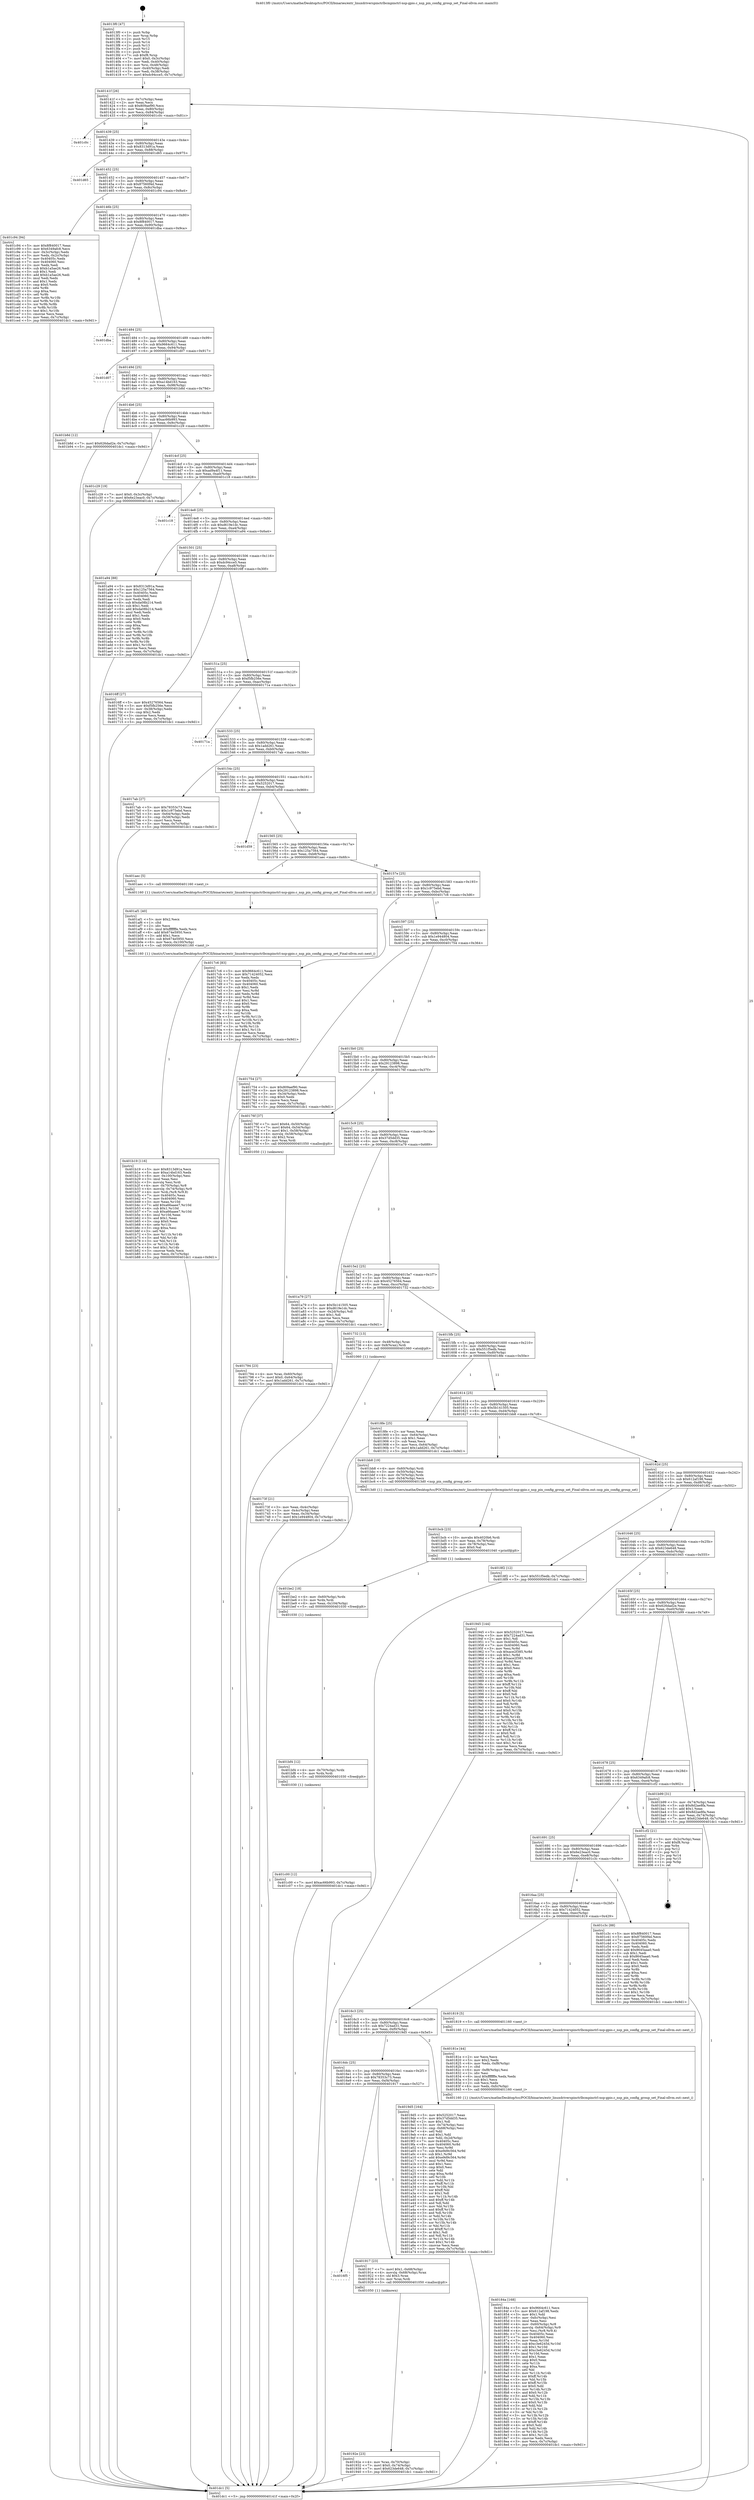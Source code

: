 digraph "0x4013f0" {
  label = "0x4013f0 (/mnt/c/Users/mathe/Desktop/tcc/POCII/binaries/extr_linuxdriverspinctrlbcmpinctrl-nsp-gpio.c_nsp_pin_config_group_set_Final-ollvm.out::main(0))"
  labelloc = "t"
  node[shape=record]

  Entry [label="",width=0.3,height=0.3,shape=circle,fillcolor=black,style=filled]
  "0x40141f" [label="{
     0x40141f [26]\l
     | [instrs]\l
     &nbsp;&nbsp;0x40141f \<+3\>: mov -0x7c(%rbp),%eax\l
     &nbsp;&nbsp;0x401422 \<+2\>: mov %eax,%ecx\l
     &nbsp;&nbsp;0x401424 \<+6\>: sub $0x809aef90,%ecx\l
     &nbsp;&nbsp;0x40142a \<+3\>: mov %eax,-0x80(%rbp)\l
     &nbsp;&nbsp;0x40142d \<+6\>: mov %ecx,-0x84(%rbp)\l
     &nbsp;&nbsp;0x401433 \<+6\>: je 0000000000401c0c \<main+0x81c\>\l
  }"]
  "0x401c0c" [label="{
     0x401c0c\l
  }", style=dashed]
  "0x401439" [label="{
     0x401439 [25]\l
     | [instrs]\l
     &nbsp;&nbsp;0x401439 \<+5\>: jmp 000000000040143e \<main+0x4e\>\l
     &nbsp;&nbsp;0x40143e \<+3\>: mov -0x80(%rbp),%eax\l
     &nbsp;&nbsp;0x401441 \<+5\>: sub $0x8313d91a,%eax\l
     &nbsp;&nbsp;0x401446 \<+6\>: mov %eax,-0x88(%rbp)\l
     &nbsp;&nbsp;0x40144c \<+6\>: je 0000000000401d65 \<main+0x975\>\l
  }"]
  Exit [label="",width=0.3,height=0.3,shape=circle,fillcolor=black,style=filled,peripheries=2]
  "0x401d65" [label="{
     0x401d65\l
  }", style=dashed]
  "0x401452" [label="{
     0x401452 [25]\l
     | [instrs]\l
     &nbsp;&nbsp;0x401452 \<+5\>: jmp 0000000000401457 \<main+0x67\>\l
     &nbsp;&nbsp;0x401457 \<+3\>: mov -0x80(%rbp),%eax\l
     &nbsp;&nbsp;0x40145a \<+5\>: sub $0x87560f4d,%eax\l
     &nbsp;&nbsp;0x40145f \<+6\>: mov %eax,-0x8c(%rbp)\l
     &nbsp;&nbsp;0x401465 \<+6\>: je 0000000000401c94 \<main+0x8a4\>\l
  }"]
  "0x401c00" [label="{
     0x401c00 [12]\l
     | [instrs]\l
     &nbsp;&nbsp;0x401c00 \<+7\>: movl $0xac66b993,-0x7c(%rbp)\l
     &nbsp;&nbsp;0x401c07 \<+5\>: jmp 0000000000401dc1 \<main+0x9d1\>\l
  }"]
  "0x401c94" [label="{
     0x401c94 [94]\l
     | [instrs]\l
     &nbsp;&nbsp;0x401c94 \<+5\>: mov $0x8f840017,%eax\l
     &nbsp;&nbsp;0x401c99 \<+5\>: mov $0x6349afc8,%ecx\l
     &nbsp;&nbsp;0x401c9e \<+3\>: mov -0x3c(%rbp),%edx\l
     &nbsp;&nbsp;0x401ca1 \<+3\>: mov %edx,-0x2c(%rbp)\l
     &nbsp;&nbsp;0x401ca4 \<+7\>: mov 0x40405c,%edx\l
     &nbsp;&nbsp;0x401cab \<+7\>: mov 0x404060,%esi\l
     &nbsp;&nbsp;0x401cb2 \<+2\>: mov %edx,%edi\l
     &nbsp;&nbsp;0x401cb4 \<+6\>: sub $0xb1a5ae26,%edi\l
     &nbsp;&nbsp;0x401cba \<+3\>: sub $0x1,%edi\l
     &nbsp;&nbsp;0x401cbd \<+6\>: add $0xb1a5ae26,%edi\l
     &nbsp;&nbsp;0x401cc3 \<+3\>: imul %edi,%edx\l
     &nbsp;&nbsp;0x401cc6 \<+3\>: and $0x1,%edx\l
     &nbsp;&nbsp;0x401cc9 \<+3\>: cmp $0x0,%edx\l
     &nbsp;&nbsp;0x401ccc \<+4\>: sete %r8b\l
     &nbsp;&nbsp;0x401cd0 \<+3\>: cmp $0xa,%esi\l
     &nbsp;&nbsp;0x401cd3 \<+4\>: setl %r9b\l
     &nbsp;&nbsp;0x401cd7 \<+3\>: mov %r8b,%r10b\l
     &nbsp;&nbsp;0x401cda \<+3\>: and %r9b,%r10b\l
     &nbsp;&nbsp;0x401cdd \<+3\>: xor %r9b,%r8b\l
     &nbsp;&nbsp;0x401ce0 \<+3\>: or %r8b,%r10b\l
     &nbsp;&nbsp;0x401ce3 \<+4\>: test $0x1,%r10b\l
     &nbsp;&nbsp;0x401ce7 \<+3\>: cmovne %ecx,%eax\l
     &nbsp;&nbsp;0x401cea \<+3\>: mov %eax,-0x7c(%rbp)\l
     &nbsp;&nbsp;0x401ced \<+5\>: jmp 0000000000401dc1 \<main+0x9d1\>\l
  }"]
  "0x40146b" [label="{
     0x40146b [25]\l
     | [instrs]\l
     &nbsp;&nbsp;0x40146b \<+5\>: jmp 0000000000401470 \<main+0x80\>\l
     &nbsp;&nbsp;0x401470 \<+3\>: mov -0x80(%rbp),%eax\l
     &nbsp;&nbsp;0x401473 \<+5\>: sub $0x8f840017,%eax\l
     &nbsp;&nbsp;0x401478 \<+6\>: mov %eax,-0x90(%rbp)\l
     &nbsp;&nbsp;0x40147e \<+6\>: je 0000000000401dba \<main+0x9ca\>\l
  }"]
  "0x401bf4" [label="{
     0x401bf4 [12]\l
     | [instrs]\l
     &nbsp;&nbsp;0x401bf4 \<+4\>: mov -0x70(%rbp),%rdx\l
     &nbsp;&nbsp;0x401bf8 \<+3\>: mov %rdx,%rdi\l
     &nbsp;&nbsp;0x401bfb \<+5\>: call 0000000000401030 \<free@plt\>\l
     | [calls]\l
     &nbsp;&nbsp;0x401030 \{1\} (unknown)\l
  }"]
  "0x401dba" [label="{
     0x401dba\l
  }", style=dashed]
  "0x401484" [label="{
     0x401484 [25]\l
     | [instrs]\l
     &nbsp;&nbsp;0x401484 \<+5\>: jmp 0000000000401489 \<main+0x99\>\l
     &nbsp;&nbsp;0x401489 \<+3\>: mov -0x80(%rbp),%eax\l
     &nbsp;&nbsp;0x40148c \<+5\>: sub $0x9664c611,%eax\l
     &nbsp;&nbsp;0x401491 \<+6\>: mov %eax,-0x94(%rbp)\l
     &nbsp;&nbsp;0x401497 \<+6\>: je 0000000000401d07 \<main+0x917\>\l
  }"]
  "0x401be2" [label="{
     0x401be2 [18]\l
     | [instrs]\l
     &nbsp;&nbsp;0x401be2 \<+4\>: mov -0x60(%rbp),%rdx\l
     &nbsp;&nbsp;0x401be6 \<+3\>: mov %rdx,%rdi\l
     &nbsp;&nbsp;0x401be9 \<+6\>: mov %eax,-0x104(%rbp)\l
     &nbsp;&nbsp;0x401bef \<+5\>: call 0000000000401030 \<free@plt\>\l
     | [calls]\l
     &nbsp;&nbsp;0x401030 \{1\} (unknown)\l
  }"]
  "0x401d07" [label="{
     0x401d07\l
  }", style=dashed]
  "0x40149d" [label="{
     0x40149d [25]\l
     | [instrs]\l
     &nbsp;&nbsp;0x40149d \<+5\>: jmp 00000000004014a2 \<main+0xb2\>\l
     &nbsp;&nbsp;0x4014a2 \<+3\>: mov -0x80(%rbp),%eax\l
     &nbsp;&nbsp;0x4014a5 \<+5\>: sub $0xa14bd163,%eax\l
     &nbsp;&nbsp;0x4014aa \<+6\>: mov %eax,-0x98(%rbp)\l
     &nbsp;&nbsp;0x4014b0 \<+6\>: je 0000000000401b8d \<main+0x79d\>\l
  }"]
  "0x401bcb" [label="{
     0x401bcb [23]\l
     | [instrs]\l
     &nbsp;&nbsp;0x401bcb \<+10\>: movabs $0x4020b6,%rdi\l
     &nbsp;&nbsp;0x401bd5 \<+3\>: mov %eax,-0x78(%rbp)\l
     &nbsp;&nbsp;0x401bd8 \<+3\>: mov -0x78(%rbp),%esi\l
     &nbsp;&nbsp;0x401bdb \<+2\>: mov $0x0,%al\l
     &nbsp;&nbsp;0x401bdd \<+5\>: call 0000000000401040 \<printf@plt\>\l
     | [calls]\l
     &nbsp;&nbsp;0x401040 \{1\} (unknown)\l
  }"]
  "0x401b8d" [label="{
     0x401b8d [12]\l
     | [instrs]\l
     &nbsp;&nbsp;0x401b8d \<+7\>: movl $0x626dad2e,-0x7c(%rbp)\l
     &nbsp;&nbsp;0x401b94 \<+5\>: jmp 0000000000401dc1 \<main+0x9d1\>\l
  }"]
  "0x4014b6" [label="{
     0x4014b6 [25]\l
     | [instrs]\l
     &nbsp;&nbsp;0x4014b6 \<+5\>: jmp 00000000004014bb \<main+0xcb\>\l
     &nbsp;&nbsp;0x4014bb \<+3\>: mov -0x80(%rbp),%eax\l
     &nbsp;&nbsp;0x4014be \<+5\>: sub $0xac66b993,%eax\l
     &nbsp;&nbsp;0x4014c3 \<+6\>: mov %eax,-0x9c(%rbp)\l
     &nbsp;&nbsp;0x4014c9 \<+6\>: je 0000000000401c29 \<main+0x839\>\l
  }"]
  "0x401b19" [label="{
     0x401b19 [116]\l
     | [instrs]\l
     &nbsp;&nbsp;0x401b19 \<+5\>: mov $0x8313d91a,%ecx\l
     &nbsp;&nbsp;0x401b1e \<+5\>: mov $0xa14bd163,%edx\l
     &nbsp;&nbsp;0x401b23 \<+6\>: mov -0x100(%rbp),%esi\l
     &nbsp;&nbsp;0x401b29 \<+3\>: imul %eax,%esi\l
     &nbsp;&nbsp;0x401b2c \<+3\>: movslq %esi,%rdi\l
     &nbsp;&nbsp;0x401b2f \<+4\>: mov -0x70(%rbp),%r8\l
     &nbsp;&nbsp;0x401b33 \<+4\>: movslq -0x74(%rbp),%r9\l
     &nbsp;&nbsp;0x401b37 \<+4\>: mov %rdi,(%r8,%r9,8)\l
     &nbsp;&nbsp;0x401b3b \<+7\>: mov 0x40405c,%eax\l
     &nbsp;&nbsp;0x401b42 \<+7\>: mov 0x404060,%esi\l
     &nbsp;&nbsp;0x401b49 \<+3\>: mov %eax,%r10d\l
     &nbsp;&nbsp;0x401b4c \<+7\>: add $0xa66aaee7,%r10d\l
     &nbsp;&nbsp;0x401b53 \<+4\>: sub $0x1,%r10d\l
     &nbsp;&nbsp;0x401b57 \<+7\>: sub $0xa66aaee7,%r10d\l
     &nbsp;&nbsp;0x401b5e \<+4\>: imul %r10d,%eax\l
     &nbsp;&nbsp;0x401b62 \<+3\>: and $0x1,%eax\l
     &nbsp;&nbsp;0x401b65 \<+3\>: cmp $0x0,%eax\l
     &nbsp;&nbsp;0x401b68 \<+4\>: sete %r11b\l
     &nbsp;&nbsp;0x401b6c \<+3\>: cmp $0xa,%esi\l
     &nbsp;&nbsp;0x401b6f \<+3\>: setl %bl\l
     &nbsp;&nbsp;0x401b72 \<+3\>: mov %r11b,%r14b\l
     &nbsp;&nbsp;0x401b75 \<+3\>: and %bl,%r14b\l
     &nbsp;&nbsp;0x401b78 \<+3\>: xor %bl,%r11b\l
     &nbsp;&nbsp;0x401b7b \<+3\>: or %r11b,%r14b\l
     &nbsp;&nbsp;0x401b7e \<+4\>: test $0x1,%r14b\l
     &nbsp;&nbsp;0x401b82 \<+3\>: cmovne %edx,%ecx\l
     &nbsp;&nbsp;0x401b85 \<+3\>: mov %ecx,-0x7c(%rbp)\l
     &nbsp;&nbsp;0x401b88 \<+5\>: jmp 0000000000401dc1 \<main+0x9d1\>\l
  }"]
  "0x401c29" [label="{
     0x401c29 [19]\l
     | [instrs]\l
     &nbsp;&nbsp;0x401c29 \<+7\>: movl $0x0,-0x3c(%rbp)\l
     &nbsp;&nbsp;0x401c30 \<+7\>: movl $0x6e23eac0,-0x7c(%rbp)\l
     &nbsp;&nbsp;0x401c37 \<+5\>: jmp 0000000000401dc1 \<main+0x9d1\>\l
  }"]
  "0x4014cf" [label="{
     0x4014cf [25]\l
     | [instrs]\l
     &nbsp;&nbsp;0x4014cf \<+5\>: jmp 00000000004014d4 \<main+0xe4\>\l
     &nbsp;&nbsp;0x4014d4 \<+3\>: mov -0x80(%rbp),%eax\l
     &nbsp;&nbsp;0x4014d7 \<+5\>: sub $0xad9a4f11,%eax\l
     &nbsp;&nbsp;0x4014dc \<+6\>: mov %eax,-0xa0(%rbp)\l
     &nbsp;&nbsp;0x4014e2 \<+6\>: je 0000000000401c18 \<main+0x828\>\l
  }"]
  "0x401af1" [label="{
     0x401af1 [40]\l
     | [instrs]\l
     &nbsp;&nbsp;0x401af1 \<+5\>: mov $0x2,%ecx\l
     &nbsp;&nbsp;0x401af6 \<+1\>: cltd\l
     &nbsp;&nbsp;0x401af7 \<+2\>: idiv %ecx\l
     &nbsp;&nbsp;0x401af9 \<+6\>: imul $0xfffffffe,%edx,%ecx\l
     &nbsp;&nbsp;0x401aff \<+6\>: add $0x674e5950,%ecx\l
     &nbsp;&nbsp;0x401b05 \<+3\>: add $0x1,%ecx\l
     &nbsp;&nbsp;0x401b08 \<+6\>: sub $0x674e5950,%ecx\l
     &nbsp;&nbsp;0x401b0e \<+6\>: mov %ecx,-0x100(%rbp)\l
     &nbsp;&nbsp;0x401b14 \<+5\>: call 0000000000401160 \<next_i\>\l
     | [calls]\l
     &nbsp;&nbsp;0x401160 \{1\} (/mnt/c/Users/mathe/Desktop/tcc/POCII/binaries/extr_linuxdriverspinctrlbcmpinctrl-nsp-gpio.c_nsp_pin_config_group_set_Final-ollvm.out::next_i)\l
  }"]
  "0x401c18" [label="{
     0x401c18\l
  }", style=dashed]
  "0x4014e8" [label="{
     0x4014e8 [25]\l
     | [instrs]\l
     &nbsp;&nbsp;0x4014e8 \<+5\>: jmp 00000000004014ed \<main+0xfd\>\l
     &nbsp;&nbsp;0x4014ed \<+3\>: mov -0x80(%rbp),%eax\l
     &nbsp;&nbsp;0x4014f0 \<+5\>: sub $0xd619e1dc,%eax\l
     &nbsp;&nbsp;0x4014f5 \<+6\>: mov %eax,-0xa4(%rbp)\l
     &nbsp;&nbsp;0x4014fb \<+6\>: je 0000000000401a94 \<main+0x6a4\>\l
  }"]
  "0x40192e" [label="{
     0x40192e [23]\l
     | [instrs]\l
     &nbsp;&nbsp;0x40192e \<+4\>: mov %rax,-0x70(%rbp)\l
     &nbsp;&nbsp;0x401932 \<+7\>: movl $0x0,-0x74(%rbp)\l
     &nbsp;&nbsp;0x401939 \<+7\>: movl $0x623de648,-0x7c(%rbp)\l
     &nbsp;&nbsp;0x401940 \<+5\>: jmp 0000000000401dc1 \<main+0x9d1\>\l
  }"]
  "0x401a94" [label="{
     0x401a94 [88]\l
     | [instrs]\l
     &nbsp;&nbsp;0x401a94 \<+5\>: mov $0x8313d91a,%eax\l
     &nbsp;&nbsp;0x401a99 \<+5\>: mov $0x125a7564,%ecx\l
     &nbsp;&nbsp;0x401a9e \<+7\>: mov 0x40405c,%edx\l
     &nbsp;&nbsp;0x401aa5 \<+7\>: mov 0x404060,%esi\l
     &nbsp;&nbsp;0x401aac \<+2\>: mov %edx,%edi\l
     &nbsp;&nbsp;0x401aae \<+6\>: sub $0xda08b214,%edi\l
     &nbsp;&nbsp;0x401ab4 \<+3\>: sub $0x1,%edi\l
     &nbsp;&nbsp;0x401ab7 \<+6\>: add $0xda08b214,%edi\l
     &nbsp;&nbsp;0x401abd \<+3\>: imul %edi,%edx\l
     &nbsp;&nbsp;0x401ac0 \<+3\>: and $0x1,%edx\l
     &nbsp;&nbsp;0x401ac3 \<+3\>: cmp $0x0,%edx\l
     &nbsp;&nbsp;0x401ac6 \<+4\>: sete %r8b\l
     &nbsp;&nbsp;0x401aca \<+3\>: cmp $0xa,%esi\l
     &nbsp;&nbsp;0x401acd \<+4\>: setl %r9b\l
     &nbsp;&nbsp;0x401ad1 \<+3\>: mov %r8b,%r10b\l
     &nbsp;&nbsp;0x401ad4 \<+3\>: and %r9b,%r10b\l
     &nbsp;&nbsp;0x401ad7 \<+3\>: xor %r9b,%r8b\l
     &nbsp;&nbsp;0x401ada \<+3\>: or %r8b,%r10b\l
     &nbsp;&nbsp;0x401add \<+4\>: test $0x1,%r10b\l
     &nbsp;&nbsp;0x401ae1 \<+3\>: cmovne %ecx,%eax\l
     &nbsp;&nbsp;0x401ae4 \<+3\>: mov %eax,-0x7c(%rbp)\l
     &nbsp;&nbsp;0x401ae7 \<+5\>: jmp 0000000000401dc1 \<main+0x9d1\>\l
  }"]
  "0x401501" [label="{
     0x401501 [25]\l
     | [instrs]\l
     &nbsp;&nbsp;0x401501 \<+5\>: jmp 0000000000401506 \<main+0x116\>\l
     &nbsp;&nbsp;0x401506 \<+3\>: mov -0x80(%rbp),%eax\l
     &nbsp;&nbsp;0x401509 \<+5\>: sub $0xdc94cce5,%eax\l
     &nbsp;&nbsp;0x40150e \<+6\>: mov %eax,-0xa8(%rbp)\l
     &nbsp;&nbsp;0x401514 \<+6\>: je 00000000004016ff \<main+0x30f\>\l
  }"]
  "0x4016f5" [label="{
     0x4016f5\l
  }", style=dashed]
  "0x4016ff" [label="{
     0x4016ff [27]\l
     | [instrs]\l
     &nbsp;&nbsp;0x4016ff \<+5\>: mov $0x45276564,%eax\l
     &nbsp;&nbsp;0x401704 \<+5\>: mov $0xf5fb256e,%ecx\l
     &nbsp;&nbsp;0x401709 \<+3\>: mov -0x38(%rbp),%edx\l
     &nbsp;&nbsp;0x40170c \<+3\>: cmp $0x2,%edx\l
     &nbsp;&nbsp;0x40170f \<+3\>: cmovne %ecx,%eax\l
     &nbsp;&nbsp;0x401712 \<+3\>: mov %eax,-0x7c(%rbp)\l
     &nbsp;&nbsp;0x401715 \<+5\>: jmp 0000000000401dc1 \<main+0x9d1\>\l
  }"]
  "0x40151a" [label="{
     0x40151a [25]\l
     | [instrs]\l
     &nbsp;&nbsp;0x40151a \<+5\>: jmp 000000000040151f \<main+0x12f\>\l
     &nbsp;&nbsp;0x40151f \<+3\>: mov -0x80(%rbp),%eax\l
     &nbsp;&nbsp;0x401522 \<+5\>: sub $0xf5fb256e,%eax\l
     &nbsp;&nbsp;0x401527 \<+6\>: mov %eax,-0xac(%rbp)\l
     &nbsp;&nbsp;0x40152d \<+6\>: je 000000000040171a \<main+0x32a\>\l
  }"]
  "0x401dc1" [label="{
     0x401dc1 [5]\l
     | [instrs]\l
     &nbsp;&nbsp;0x401dc1 \<+5\>: jmp 000000000040141f \<main+0x2f\>\l
  }"]
  "0x4013f0" [label="{
     0x4013f0 [47]\l
     | [instrs]\l
     &nbsp;&nbsp;0x4013f0 \<+1\>: push %rbp\l
     &nbsp;&nbsp;0x4013f1 \<+3\>: mov %rsp,%rbp\l
     &nbsp;&nbsp;0x4013f4 \<+2\>: push %r15\l
     &nbsp;&nbsp;0x4013f6 \<+2\>: push %r14\l
     &nbsp;&nbsp;0x4013f8 \<+2\>: push %r13\l
     &nbsp;&nbsp;0x4013fa \<+2\>: push %r12\l
     &nbsp;&nbsp;0x4013fc \<+1\>: push %rbx\l
     &nbsp;&nbsp;0x4013fd \<+7\>: sub $0xf8,%rsp\l
     &nbsp;&nbsp;0x401404 \<+7\>: movl $0x0,-0x3c(%rbp)\l
     &nbsp;&nbsp;0x40140b \<+3\>: mov %edi,-0x40(%rbp)\l
     &nbsp;&nbsp;0x40140e \<+4\>: mov %rsi,-0x48(%rbp)\l
     &nbsp;&nbsp;0x401412 \<+3\>: mov -0x40(%rbp),%edi\l
     &nbsp;&nbsp;0x401415 \<+3\>: mov %edi,-0x38(%rbp)\l
     &nbsp;&nbsp;0x401418 \<+7\>: movl $0xdc94cce5,-0x7c(%rbp)\l
  }"]
  "0x401917" [label="{
     0x401917 [23]\l
     | [instrs]\l
     &nbsp;&nbsp;0x401917 \<+7\>: movl $0x1,-0x68(%rbp)\l
     &nbsp;&nbsp;0x40191e \<+4\>: movslq -0x68(%rbp),%rax\l
     &nbsp;&nbsp;0x401922 \<+4\>: shl $0x3,%rax\l
     &nbsp;&nbsp;0x401926 \<+3\>: mov %rax,%rdi\l
     &nbsp;&nbsp;0x401929 \<+5\>: call 0000000000401050 \<malloc@plt\>\l
     | [calls]\l
     &nbsp;&nbsp;0x401050 \{1\} (unknown)\l
  }"]
  "0x40171a" [label="{
     0x40171a\l
  }", style=dashed]
  "0x401533" [label="{
     0x401533 [25]\l
     | [instrs]\l
     &nbsp;&nbsp;0x401533 \<+5\>: jmp 0000000000401538 \<main+0x148\>\l
     &nbsp;&nbsp;0x401538 \<+3\>: mov -0x80(%rbp),%eax\l
     &nbsp;&nbsp;0x40153b \<+5\>: sub $0x1add261,%eax\l
     &nbsp;&nbsp;0x401540 \<+6\>: mov %eax,-0xb0(%rbp)\l
     &nbsp;&nbsp;0x401546 \<+6\>: je 00000000004017ab \<main+0x3bb\>\l
  }"]
  "0x4016dc" [label="{
     0x4016dc [25]\l
     | [instrs]\l
     &nbsp;&nbsp;0x4016dc \<+5\>: jmp 00000000004016e1 \<main+0x2f1\>\l
     &nbsp;&nbsp;0x4016e1 \<+3\>: mov -0x80(%rbp),%eax\l
     &nbsp;&nbsp;0x4016e4 \<+5\>: sub $0x78353c73,%eax\l
     &nbsp;&nbsp;0x4016e9 \<+6\>: mov %eax,-0xf4(%rbp)\l
     &nbsp;&nbsp;0x4016ef \<+6\>: je 0000000000401917 \<main+0x527\>\l
  }"]
  "0x4017ab" [label="{
     0x4017ab [27]\l
     | [instrs]\l
     &nbsp;&nbsp;0x4017ab \<+5\>: mov $0x78353c73,%eax\l
     &nbsp;&nbsp;0x4017b0 \<+5\>: mov $0x1c975ebd,%ecx\l
     &nbsp;&nbsp;0x4017b5 \<+3\>: mov -0x64(%rbp),%edx\l
     &nbsp;&nbsp;0x4017b8 \<+3\>: cmp -0x58(%rbp),%edx\l
     &nbsp;&nbsp;0x4017bb \<+3\>: cmovl %ecx,%eax\l
     &nbsp;&nbsp;0x4017be \<+3\>: mov %eax,-0x7c(%rbp)\l
     &nbsp;&nbsp;0x4017c1 \<+5\>: jmp 0000000000401dc1 \<main+0x9d1\>\l
  }"]
  "0x40154c" [label="{
     0x40154c [25]\l
     | [instrs]\l
     &nbsp;&nbsp;0x40154c \<+5\>: jmp 0000000000401551 \<main+0x161\>\l
     &nbsp;&nbsp;0x401551 \<+3\>: mov -0x80(%rbp),%eax\l
     &nbsp;&nbsp;0x401554 \<+5\>: sub $0x5252017,%eax\l
     &nbsp;&nbsp;0x401559 \<+6\>: mov %eax,-0xb4(%rbp)\l
     &nbsp;&nbsp;0x40155f \<+6\>: je 0000000000401d59 \<main+0x969\>\l
  }"]
  "0x4019d5" [label="{
     0x4019d5 [164]\l
     | [instrs]\l
     &nbsp;&nbsp;0x4019d5 \<+5\>: mov $0x5252017,%eax\l
     &nbsp;&nbsp;0x4019da \<+5\>: mov $0x37d5dd35,%ecx\l
     &nbsp;&nbsp;0x4019df \<+2\>: mov $0x1,%dl\l
     &nbsp;&nbsp;0x4019e1 \<+3\>: mov -0x74(%rbp),%esi\l
     &nbsp;&nbsp;0x4019e4 \<+3\>: cmp -0x68(%rbp),%esi\l
     &nbsp;&nbsp;0x4019e7 \<+4\>: setl %dil\l
     &nbsp;&nbsp;0x4019eb \<+4\>: and $0x1,%dil\l
     &nbsp;&nbsp;0x4019ef \<+4\>: mov %dil,-0x2d(%rbp)\l
     &nbsp;&nbsp;0x4019f3 \<+7\>: mov 0x40405c,%esi\l
     &nbsp;&nbsp;0x4019fa \<+8\>: mov 0x404060,%r8d\l
     &nbsp;&nbsp;0x401a02 \<+3\>: mov %esi,%r9d\l
     &nbsp;&nbsp;0x401a05 \<+7\>: sub $0xe9d9c564,%r9d\l
     &nbsp;&nbsp;0x401a0c \<+4\>: sub $0x1,%r9d\l
     &nbsp;&nbsp;0x401a10 \<+7\>: add $0xe9d9c564,%r9d\l
     &nbsp;&nbsp;0x401a17 \<+4\>: imul %r9d,%esi\l
     &nbsp;&nbsp;0x401a1b \<+3\>: and $0x1,%esi\l
     &nbsp;&nbsp;0x401a1e \<+3\>: cmp $0x0,%esi\l
     &nbsp;&nbsp;0x401a21 \<+4\>: sete %dil\l
     &nbsp;&nbsp;0x401a25 \<+4\>: cmp $0xa,%r8d\l
     &nbsp;&nbsp;0x401a29 \<+4\>: setl %r10b\l
     &nbsp;&nbsp;0x401a2d \<+3\>: mov %dil,%r11b\l
     &nbsp;&nbsp;0x401a30 \<+4\>: xor $0xff,%r11b\l
     &nbsp;&nbsp;0x401a34 \<+3\>: mov %r10b,%bl\l
     &nbsp;&nbsp;0x401a37 \<+3\>: xor $0xff,%bl\l
     &nbsp;&nbsp;0x401a3a \<+3\>: xor $0x1,%dl\l
     &nbsp;&nbsp;0x401a3d \<+3\>: mov %r11b,%r14b\l
     &nbsp;&nbsp;0x401a40 \<+4\>: and $0xff,%r14b\l
     &nbsp;&nbsp;0x401a44 \<+3\>: and %dl,%dil\l
     &nbsp;&nbsp;0x401a47 \<+3\>: mov %bl,%r15b\l
     &nbsp;&nbsp;0x401a4a \<+4\>: and $0xff,%r15b\l
     &nbsp;&nbsp;0x401a4e \<+3\>: and %dl,%r10b\l
     &nbsp;&nbsp;0x401a51 \<+3\>: or %dil,%r14b\l
     &nbsp;&nbsp;0x401a54 \<+3\>: or %r10b,%r15b\l
     &nbsp;&nbsp;0x401a57 \<+3\>: xor %r15b,%r14b\l
     &nbsp;&nbsp;0x401a5a \<+3\>: or %bl,%r11b\l
     &nbsp;&nbsp;0x401a5d \<+4\>: xor $0xff,%r11b\l
     &nbsp;&nbsp;0x401a61 \<+3\>: or $0x1,%dl\l
     &nbsp;&nbsp;0x401a64 \<+3\>: and %dl,%r11b\l
     &nbsp;&nbsp;0x401a67 \<+3\>: or %r11b,%r14b\l
     &nbsp;&nbsp;0x401a6a \<+4\>: test $0x1,%r14b\l
     &nbsp;&nbsp;0x401a6e \<+3\>: cmovne %ecx,%eax\l
     &nbsp;&nbsp;0x401a71 \<+3\>: mov %eax,-0x7c(%rbp)\l
     &nbsp;&nbsp;0x401a74 \<+5\>: jmp 0000000000401dc1 \<main+0x9d1\>\l
  }"]
  "0x401d59" [label="{
     0x401d59\l
  }", style=dashed]
  "0x401565" [label="{
     0x401565 [25]\l
     | [instrs]\l
     &nbsp;&nbsp;0x401565 \<+5\>: jmp 000000000040156a \<main+0x17a\>\l
     &nbsp;&nbsp;0x40156a \<+3\>: mov -0x80(%rbp),%eax\l
     &nbsp;&nbsp;0x40156d \<+5\>: sub $0x125a7564,%eax\l
     &nbsp;&nbsp;0x401572 \<+6\>: mov %eax,-0xb8(%rbp)\l
     &nbsp;&nbsp;0x401578 \<+6\>: je 0000000000401aec \<main+0x6fc\>\l
  }"]
  "0x40184a" [label="{
     0x40184a [168]\l
     | [instrs]\l
     &nbsp;&nbsp;0x40184a \<+5\>: mov $0x9664c611,%ecx\l
     &nbsp;&nbsp;0x40184f \<+5\>: mov $0x612af198,%edx\l
     &nbsp;&nbsp;0x401854 \<+3\>: mov $0x1,%dil\l
     &nbsp;&nbsp;0x401857 \<+6\>: mov -0xfc(%rbp),%esi\l
     &nbsp;&nbsp;0x40185d \<+3\>: imul %eax,%esi\l
     &nbsp;&nbsp;0x401860 \<+4\>: mov -0x60(%rbp),%r8\l
     &nbsp;&nbsp;0x401864 \<+4\>: movslq -0x64(%rbp),%r9\l
     &nbsp;&nbsp;0x401868 \<+4\>: mov %esi,(%r8,%r9,4)\l
     &nbsp;&nbsp;0x40186c \<+7\>: mov 0x40405c,%eax\l
     &nbsp;&nbsp;0x401873 \<+7\>: mov 0x404060,%esi\l
     &nbsp;&nbsp;0x40187a \<+3\>: mov %eax,%r10d\l
     &nbsp;&nbsp;0x40187d \<+7\>: sub $0xc3e6245d,%r10d\l
     &nbsp;&nbsp;0x401884 \<+4\>: sub $0x1,%r10d\l
     &nbsp;&nbsp;0x401888 \<+7\>: add $0xc3e6245d,%r10d\l
     &nbsp;&nbsp;0x40188f \<+4\>: imul %r10d,%eax\l
     &nbsp;&nbsp;0x401893 \<+3\>: and $0x1,%eax\l
     &nbsp;&nbsp;0x401896 \<+3\>: cmp $0x0,%eax\l
     &nbsp;&nbsp;0x401899 \<+4\>: sete %r11b\l
     &nbsp;&nbsp;0x40189d \<+3\>: cmp $0xa,%esi\l
     &nbsp;&nbsp;0x4018a0 \<+3\>: setl %bl\l
     &nbsp;&nbsp;0x4018a3 \<+3\>: mov %r11b,%r14b\l
     &nbsp;&nbsp;0x4018a6 \<+4\>: xor $0xff,%r14b\l
     &nbsp;&nbsp;0x4018aa \<+3\>: mov %bl,%r15b\l
     &nbsp;&nbsp;0x4018ad \<+4\>: xor $0xff,%r15b\l
     &nbsp;&nbsp;0x4018b1 \<+4\>: xor $0x0,%dil\l
     &nbsp;&nbsp;0x4018b5 \<+3\>: mov %r14b,%r12b\l
     &nbsp;&nbsp;0x4018b8 \<+4\>: and $0x0,%r12b\l
     &nbsp;&nbsp;0x4018bc \<+3\>: and %dil,%r11b\l
     &nbsp;&nbsp;0x4018bf \<+3\>: mov %r15b,%r13b\l
     &nbsp;&nbsp;0x4018c2 \<+4\>: and $0x0,%r13b\l
     &nbsp;&nbsp;0x4018c6 \<+3\>: and %dil,%bl\l
     &nbsp;&nbsp;0x4018c9 \<+3\>: or %r11b,%r12b\l
     &nbsp;&nbsp;0x4018cc \<+3\>: or %bl,%r13b\l
     &nbsp;&nbsp;0x4018cf \<+3\>: xor %r13b,%r12b\l
     &nbsp;&nbsp;0x4018d2 \<+3\>: or %r15b,%r14b\l
     &nbsp;&nbsp;0x4018d5 \<+4\>: xor $0xff,%r14b\l
     &nbsp;&nbsp;0x4018d9 \<+4\>: or $0x0,%dil\l
     &nbsp;&nbsp;0x4018dd \<+3\>: and %dil,%r14b\l
     &nbsp;&nbsp;0x4018e0 \<+3\>: or %r14b,%r12b\l
     &nbsp;&nbsp;0x4018e3 \<+4\>: test $0x1,%r12b\l
     &nbsp;&nbsp;0x4018e7 \<+3\>: cmovne %edx,%ecx\l
     &nbsp;&nbsp;0x4018ea \<+3\>: mov %ecx,-0x7c(%rbp)\l
     &nbsp;&nbsp;0x4018ed \<+5\>: jmp 0000000000401dc1 \<main+0x9d1\>\l
  }"]
  "0x401aec" [label="{
     0x401aec [5]\l
     | [instrs]\l
     &nbsp;&nbsp;0x401aec \<+5\>: call 0000000000401160 \<next_i\>\l
     | [calls]\l
     &nbsp;&nbsp;0x401160 \{1\} (/mnt/c/Users/mathe/Desktop/tcc/POCII/binaries/extr_linuxdriverspinctrlbcmpinctrl-nsp-gpio.c_nsp_pin_config_group_set_Final-ollvm.out::next_i)\l
  }"]
  "0x40157e" [label="{
     0x40157e [25]\l
     | [instrs]\l
     &nbsp;&nbsp;0x40157e \<+5\>: jmp 0000000000401583 \<main+0x193\>\l
     &nbsp;&nbsp;0x401583 \<+3\>: mov -0x80(%rbp),%eax\l
     &nbsp;&nbsp;0x401586 \<+5\>: sub $0x1c975ebd,%eax\l
     &nbsp;&nbsp;0x40158b \<+6\>: mov %eax,-0xbc(%rbp)\l
     &nbsp;&nbsp;0x401591 \<+6\>: je 00000000004017c6 \<main+0x3d6\>\l
  }"]
  "0x40181e" [label="{
     0x40181e [44]\l
     | [instrs]\l
     &nbsp;&nbsp;0x40181e \<+2\>: xor %ecx,%ecx\l
     &nbsp;&nbsp;0x401820 \<+5\>: mov $0x2,%edx\l
     &nbsp;&nbsp;0x401825 \<+6\>: mov %edx,-0xf8(%rbp)\l
     &nbsp;&nbsp;0x40182b \<+1\>: cltd\l
     &nbsp;&nbsp;0x40182c \<+6\>: mov -0xf8(%rbp),%esi\l
     &nbsp;&nbsp;0x401832 \<+2\>: idiv %esi\l
     &nbsp;&nbsp;0x401834 \<+6\>: imul $0xfffffffe,%edx,%edx\l
     &nbsp;&nbsp;0x40183a \<+3\>: sub $0x1,%ecx\l
     &nbsp;&nbsp;0x40183d \<+2\>: sub %ecx,%edx\l
     &nbsp;&nbsp;0x40183f \<+6\>: mov %edx,-0xfc(%rbp)\l
     &nbsp;&nbsp;0x401845 \<+5\>: call 0000000000401160 \<next_i\>\l
     | [calls]\l
     &nbsp;&nbsp;0x401160 \{1\} (/mnt/c/Users/mathe/Desktop/tcc/POCII/binaries/extr_linuxdriverspinctrlbcmpinctrl-nsp-gpio.c_nsp_pin_config_group_set_Final-ollvm.out::next_i)\l
  }"]
  "0x4017c6" [label="{
     0x4017c6 [83]\l
     | [instrs]\l
     &nbsp;&nbsp;0x4017c6 \<+5\>: mov $0x9664c611,%eax\l
     &nbsp;&nbsp;0x4017cb \<+5\>: mov $0x71424052,%ecx\l
     &nbsp;&nbsp;0x4017d0 \<+2\>: xor %edx,%edx\l
     &nbsp;&nbsp;0x4017d2 \<+7\>: mov 0x40405c,%esi\l
     &nbsp;&nbsp;0x4017d9 \<+7\>: mov 0x404060,%edi\l
     &nbsp;&nbsp;0x4017e0 \<+3\>: sub $0x1,%edx\l
     &nbsp;&nbsp;0x4017e3 \<+3\>: mov %esi,%r8d\l
     &nbsp;&nbsp;0x4017e6 \<+3\>: add %edx,%r8d\l
     &nbsp;&nbsp;0x4017e9 \<+4\>: imul %r8d,%esi\l
     &nbsp;&nbsp;0x4017ed \<+3\>: and $0x1,%esi\l
     &nbsp;&nbsp;0x4017f0 \<+3\>: cmp $0x0,%esi\l
     &nbsp;&nbsp;0x4017f3 \<+4\>: sete %r9b\l
     &nbsp;&nbsp;0x4017f7 \<+3\>: cmp $0xa,%edi\l
     &nbsp;&nbsp;0x4017fa \<+4\>: setl %r10b\l
     &nbsp;&nbsp;0x4017fe \<+3\>: mov %r9b,%r11b\l
     &nbsp;&nbsp;0x401801 \<+3\>: and %r10b,%r11b\l
     &nbsp;&nbsp;0x401804 \<+3\>: xor %r10b,%r9b\l
     &nbsp;&nbsp;0x401807 \<+3\>: or %r9b,%r11b\l
     &nbsp;&nbsp;0x40180a \<+4\>: test $0x1,%r11b\l
     &nbsp;&nbsp;0x40180e \<+3\>: cmovne %ecx,%eax\l
     &nbsp;&nbsp;0x401811 \<+3\>: mov %eax,-0x7c(%rbp)\l
     &nbsp;&nbsp;0x401814 \<+5\>: jmp 0000000000401dc1 \<main+0x9d1\>\l
  }"]
  "0x401597" [label="{
     0x401597 [25]\l
     | [instrs]\l
     &nbsp;&nbsp;0x401597 \<+5\>: jmp 000000000040159c \<main+0x1ac\>\l
     &nbsp;&nbsp;0x40159c \<+3\>: mov -0x80(%rbp),%eax\l
     &nbsp;&nbsp;0x40159f \<+5\>: sub $0x1e944804,%eax\l
     &nbsp;&nbsp;0x4015a4 \<+6\>: mov %eax,-0xc0(%rbp)\l
     &nbsp;&nbsp;0x4015aa \<+6\>: je 0000000000401754 \<main+0x364\>\l
  }"]
  "0x4016c3" [label="{
     0x4016c3 [25]\l
     | [instrs]\l
     &nbsp;&nbsp;0x4016c3 \<+5\>: jmp 00000000004016c8 \<main+0x2d8\>\l
     &nbsp;&nbsp;0x4016c8 \<+3\>: mov -0x80(%rbp),%eax\l
     &nbsp;&nbsp;0x4016cb \<+5\>: sub $0x7224ad31,%eax\l
     &nbsp;&nbsp;0x4016d0 \<+6\>: mov %eax,-0xf0(%rbp)\l
     &nbsp;&nbsp;0x4016d6 \<+6\>: je 00000000004019d5 \<main+0x5e5\>\l
  }"]
  "0x401754" [label="{
     0x401754 [27]\l
     | [instrs]\l
     &nbsp;&nbsp;0x401754 \<+5\>: mov $0x809aef90,%eax\l
     &nbsp;&nbsp;0x401759 \<+5\>: mov $0x29123898,%ecx\l
     &nbsp;&nbsp;0x40175e \<+3\>: mov -0x34(%rbp),%edx\l
     &nbsp;&nbsp;0x401761 \<+3\>: cmp $0x0,%edx\l
     &nbsp;&nbsp;0x401764 \<+3\>: cmove %ecx,%eax\l
     &nbsp;&nbsp;0x401767 \<+3\>: mov %eax,-0x7c(%rbp)\l
     &nbsp;&nbsp;0x40176a \<+5\>: jmp 0000000000401dc1 \<main+0x9d1\>\l
  }"]
  "0x4015b0" [label="{
     0x4015b0 [25]\l
     | [instrs]\l
     &nbsp;&nbsp;0x4015b0 \<+5\>: jmp 00000000004015b5 \<main+0x1c5\>\l
     &nbsp;&nbsp;0x4015b5 \<+3\>: mov -0x80(%rbp),%eax\l
     &nbsp;&nbsp;0x4015b8 \<+5\>: sub $0x29123898,%eax\l
     &nbsp;&nbsp;0x4015bd \<+6\>: mov %eax,-0xc4(%rbp)\l
     &nbsp;&nbsp;0x4015c3 \<+6\>: je 000000000040176f \<main+0x37f\>\l
  }"]
  "0x401819" [label="{
     0x401819 [5]\l
     | [instrs]\l
     &nbsp;&nbsp;0x401819 \<+5\>: call 0000000000401160 \<next_i\>\l
     | [calls]\l
     &nbsp;&nbsp;0x401160 \{1\} (/mnt/c/Users/mathe/Desktop/tcc/POCII/binaries/extr_linuxdriverspinctrlbcmpinctrl-nsp-gpio.c_nsp_pin_config_group_set_Final-ollvm.out::next_i)\l
  }"]
  "0x40176f" [label="{
     0x40176f [37]\l
     | [instrs]\l
     &nbsp;&nbsp;0x40176f \<+7\>: movl $0x64,-0x50(%rbp)\l
     &nbsp;&nbsp;0x401776 \<+7\>: movl $0x64,-0x54(%rbp)\l
     &nbsp;&nbsp;0x40177d \<+7\>: movl $0x1,-0x58(%rbp)\l
     &nbsp;&nbsp;0x401784 \<+4\>: movslq -0x58(%rbp),%rax\l
     &nbsp;&nbsp;0x401788 \<+4\>: shl $0x2,%rax\l
     &nbsp;&nbsp;0x40178c \<+3\>: mov %rax,%rdi\l
     &nbsp;&nbsp;0x40178f \<+5\>: call 0000000000401050 \<malloc@plt\>\l
     | [calls]\l
     &nbsp;&nbsp;0x401050 \{1\} (unknown)\l
  }"]
  "0x4015c9" [label="{
     0x4015c9 [25]\l
     | [instrs]\l
     &nbsp;&nbsp;0x4015c9 \<+5\>: jmp 00000000004015ce \<main+0x1de\>\l
     &nbsp;&nbsp;0x4015ce \<+3\>: mov -0x80(%rbp),%eax\l
     &nbsp;&nbsp;0x4015d1 \<+5\>: sub $0x37d5dd35,%eax\l
     &nbsp;&nbsp;0x4015d6 \<+6\>: mov %eax,-0xc8(%rbp)\l
     &nbsp;&nbsp;0x4015dc \<+6\>: je 0000000000401a79 \<main+0x689\>\l
  }"]
  "0x4016aa" [label="{
     0x4016aa [25]\l
     | [instrs]\l
     &nbsp;&nbsp;0x4016aa \<+5\>: jmp 00000000004016af \<main+0x2bf\>\l
     &nbsp;&nbsp;0x4016af \<+3\>: mov -0x80(%rbp),%eax\l
     &nbsp;&nbsp;0x4016b2 \<+5\>: sub $0x71424052,%eax\l
     &nbsp;&nbsp;0x4016b7 \<+6\>: mov %eax,-0xec(%rbp)\l
     &nbsp;&nbsp;0x4016bd \<+6\>: je 0000000000401819 \<main+0x429\>\l
  }"]
  "0x401a79" [label="{
     0x401a79 [27]\l
     | [instrs]\l
     &nbsp;&nbsp;0x401a79 \<+5\>: mov $0x5b141505,%eax\l
     &nbsp;&nbsp;0x401a7e \<+5\>: mov $0xd619e1dc,%ecx\l
     &nbsp;&nbsp;0x401a83 \<+3\>: mov -0x2d(%rbp),%dl\l
     &nbsp;&nbsp;0x401a86 \<+3\>: test $0x1,%dl\l
     &nbsp;&nbsp;0x401a89 \<+3\>: cmovne %ecx,%eax\l
     &nbsp;&nbsp;0x401a8c \<+3\>: mov %eax,-0x7c(%rbp)\l
     &nbsp;&nbsp;0x401a8f \<+5\>: jmp 0000000000401dc1 \<main+0x9d1\>\l
  }"]
  "0x4015e2" [label="{
     0x4015e2 [25]\l
     | [instrs]\l
     &nbsp;&nbsp;0x4015e2 \<+5\>: jmp 00000000004015e7 \<main+0x1f7\>\l
     &nbsp;&nbsp;0x4015e7 \<+3\>: mov -0x80(%rbp),%eax\l
     &nbsp;&nbsp;0x4015ea \<+5\>: sub $0x45276564,%eax\l
     &nbsp;&nbsp;0x4015ef \<+6\>: mov %eax,-0xcc(%rbp)\l
     &nbsp;&nbsp;0x4015f5 \<+6\>: je 0000000000401732 \<main+0x342\>\l
  }"]
  "0x401c3c" [label="{
     0x401c3c [88]\l
     | [instrs]\l
     &nbsp;&nbsp;0x401c3c \<+5\>: mov $0x8f840017,%eax\l
     &nbsp;&nbsp;0x401c41 \<+5\>: mov $0x87560f4d,%ecx\l
     &nbsp;&nbsp;0x401c46 \<+7\>: mov 0x40405c,%edx\l
     &nbsp;&nbsp;0x401c4d \<+7\>: mov 0x404060,%esi\l
     &nbsp;&nbsp;0x401c54 \<+2\>: mov %edx,%edi\l
     &nbsp;&nbsp;0x401c56 \<+6\>: add $0x8645aaa0,%edi\l
     &nbsp;&nbsp;0x401c5c \<+3\>: sub $0x1,%edi\l
     &nbsp;&nbsp;0x401c5f \<+6\>: sub $0x8645aaa0,%edi\l
     &nbsp;&nbsp;0x401c65 \<+3\>: imul %edi,%edx\l
     &nbsp;&nbsp;0x401c68 \<+3\>: and $0x1,%edx\l
     &nbsp;&nbsp;0x401c6b \<+3\>: cmp $0x0,%edx\l
     &nbsp;&nbsp;0x401c6e \<+4\>: sete %r8b\l
     &nbsp;&nbsp;0x401c72 \<+3\>: cmp $0xa,%esi\l
     &nbsp;&nbsp;0x401c75 \<+4\>: setl %r9b\l
     &nbsp;&nbsp;0x401c79 \<+3\>: mov %r8b,%r10b\l
     &nbsp;&nbsp;0x401c7c \<+3\>: and %r9b,%r10b\l
     &nbsp;&nbsp;0x401c7f \<+3\>: xor %r9b,%r8b\l
     &nbsp;&nbsp;0x401c82 \<+3\>: or %r8b,%r10b\l
     &nbsp;&nbsp;0x401c85 \<+4\>: test $0x1,%r10b\l
     &nbsp;&nbsp;0x401c89 \<+3\>: cmovne %ecx,%eax\l
     &nbsp;&nbsp;0x401c8c \<+3\>: mov %eax,-0x7c(%rbp)\l
     &nbsp;&nbsp;0x401c8f \<+5\>: jmp 0000000000401dc1 \<main+0x9d1\>\l
  }"]
  "0x401732" [label="{
     0x401732 [13]\l
     | [instrs]\l
     &nbsp;&nbsp;0x401732 \<+4\>: mov -0x48(%rbp),%rax\l
     &nbsp;&nbsp;0x401736 \<+4\>: mov 0x8(%rax),%rdi\l
     &nbsp;&nbsp;0x40173a \<+5\>: call 0000000000401060 \<atoi@plt\>\l
     | [calls]\l
     &nbsp;&nbsp;0x401060 \{1\} (unknown)\l
  }"]
  "0x4015fb" [label="{
     0x4015fb [25]\l
     | [instrs]\l
     &nbsp;&nbsp;0x4015fb \<+5\>: jmp 0000000000401600 \<main+0x210\>\l
     &nbsp;&nbsp;0x401600 \<+3\>: mov -0x80(%rbp),%eax\l
     &nbsp;&nbsp;0x401603 \<+5\>: sub $0x551f5edb,%eax\l
     &nbsp;&nbsp;0x401608 \<+6\>: mov %eax,-0xd0(%rbp)\l
     &nbsp;&nbsp;0x40160e \<+6\>: je 00000000004018fe \<main+0x50e\>\l
  }"]
  "0x40173f" [label="{
     0x40173f [21]\l
     | [instrs]\l
     &nbsp;&nbsp;0x40173f \<+3\>: mov %eax,-0x4c(%rbp)\l
     &nbsp;&nbsp;0x401742 \<+3\>: mov -0x4c(%rbp),%eax\l
     &nbsp;&nbsp;0x401745 \<+3\>: mov %eax,-0x34(%rbp)\l
     &nbsp;&nbsp;0x401748 \<+7\>: movl $0x1e944804,-0x7c(%rbp)\l
     &nbsp;&nbsp;0x40174f \<+5\>: jmp 0000000000401dc1 \<main+0x9d1\>\l
  }"]
  "0x401794" [label="{
     0x401794 [23]\l
     | [instrs]\l
     &nbsp;&nbsp;0x401794 \<+4\>: mov %rax,-0x60(%rbp)\l
     &nbsp;&nbsp;0x401798 \<+7\>: movl $0x0,-0x64(%rbp)\l
     &nbsp;&nbsp;0x40179f \<+7\>: movl $0x1add261,-0x7c(%rbp)\l
     &nbsp;&nbsp;0x4017a6 \<+5\>: jmp 0000000000401dc1 \<main+0x9d1\>\l
  }"]
  "0x401691" [label="{
     0x401691 [25]\l
     | [instrs]\l
     &nbsp;&nbsp;0x401691 \<+5\>: jmp 0000000000401696 \<main+0x2a6\>\l
     &nbsp;&nbsp;0x401696 \<+3\>: mov -0x80(%rbp),%eax\l
     &nbsp;&nbsp;0x401699 \<+5\>: sub $0x6e23eac0,%eax\l
     &nbsp;&nbsp;0x40169e \<+6\>: mov %eax,-0xe8(%rbp)\l
     &nbsp;&nbsp;0x4016a4 \<+6\>: je 0000000000401c3c \<main+0x84c\>\l
  }"]
  "0x4018fe" [label="{
     0x4018fe [25]\l
     | [instrs]\l
     &nbsp;&nbsp;0x4018fe \<+2\>: xor %eax,%eax\l
     &nbsp;&nbsp;0x401900 \<+3\>: mov -0x64(%rbp),%ecx\l
     &nbsp;&nbsp;0x401903 \<+3\>: sub $0x1,%eax\l
     &nbsp;&nbsp;0x401906 \<+2\>: sub %eax,%ecx\l
     &nbsp;&nbsp;0x401908 \<+3\>: mov %ecx,-0x64(%rbp)\l
     &nbsp;&nbsp;0x40190b \<+7\>: movl $0x1add261,-0x7c(%rbp)\l
     &nbsp;&nbsp;0x401912 \<+5\>: jmp 0000000000401dc1 \<main+0x9d1\>\l
  }"]
  "0x401614" [label="{
     0x401614 [25]\l
     | [instrs]\l
     &nbsp;&nbsp;0x401614 \<+5\>: jmp 0000000000401619 \<main+0x229\>\l
     &nbsp;&nbsp;0x401619 \<+3\>: mov -0x80(%rbp),%eax\l
     &nbsp;&nbsp;0x40161c \<+5\>: sub $0x5b141505,%eax\l
     &nbsp;&nbsp;0x401621 \<+6\>: mov %eax,-0xd4(%rbp)\l
     &nbsp;&nbsp;0x401627 \<+6\>: je 0000000000401bb8 \<main+0x7c8\>\l
  }"]
  "0x401cf2" [label="{
     0x401cf2 [21]\l
     | [instrs]\l
     &nbsp;&nbsp;0x401cf2 \<+3\>: mov -0x2c(%rbp),%eax\l
     &nbsp;&nbsp;0x401cf5 \<+7\>: add $0xf8,%rsp\l
     &nbsp;&nbsp;0x401cfc \<+1\>: pop %rbx\l
     &nbsp;&nbsp;0x401cfd \<+2\>: pop %r12\l
     &nbsp;&nbsp;0x401cff \<+2\>: pop %r13\l
     &nbsp;&nbsp;0x401d01 \<+2\>: pop %r14\l
     &nbsp;&nbsp;0x401d03 \<+2\>: pop %r15\l
     &nbsp;&nbsp;0x401d05 \<+1\>: pop %rbp\l
     &nbsp;&nbsp;0x401d06 \<+1\>: ret\l
  }"]
  "0x401bb8" [label="{
     0x401bb8 [19]\l
     | [instrs]\l
     &nbsp;&nbsp;0x401bb8 \<+4\>: mov -0x60(%rbp),%rdi\l
     &nbsp;&nbsp;0x401bbc \<+3\>: mov -0x50(%rbp),%esi\l
     &nbsp;&nbsp;0x401bbf \<+4\>: mov -0x70(%rbp),%rdx\l
     &nbsp;&nbsp;0x401bc3 \<+3\>: mov -0x54(%rbp),%ecx\l
     &nbsp;&nbsp;0x401bc6 \<+5\>: call 00000000004013d0 \<nsp_pin_config_group_set\>\l
     | [calls]\l
     &nbsp;&nbsp;0x4013d0 \{1\} (/mnt/c/Users/mathe/Desktop/tcc/POCII/binaries/extr_linuxdriverspinctrlbcmpinctrl-nsp-gpio.c_nsp_pin_config_group_set_Final-ollvm.out::nsp_pin_config_group_set)\l
  }"]
  "0x40162d" [label="{
     0x40162d [25]\l
     | [instrs]\l
     &nbsp;&nbsp;0x40162d \<+5\>: jmp 0000000000401632 \<main+0x242\>\l
     &nbsp;&nbsp;0x401632 \<+3\>: mov -0x80(%rbp),%eax\l
     &nbsp;&nbsp;0x401635 \<+5\>: sub $0x612af198,%eax\l
     &nbsp;&nbsp;0x40163a \<+6\>: mov %eax,-0xd8(%rbp)\l
     &nbsp;&nbsp;0x401640 \<+6\>: je 00000000004018f2 \<main+0x502\>\l
  }"]
  "0x401678" [label="{
     0x401678 [25]\l
     | [instrs]\l
     &nbsp;&nbsp;0x401678 \<+5\>: jmp 000000000040167d \<main+0x28d\>\l
     &nbsp;&nbsp;0x40167d \<+3\>: mov -0x80(%rbp),%eax\l
     &nbsp;&nbsp;0x401680 \<+5\>: sub $0x6349afc8,%eax\l
     &nbsp;&nbsp;0x401685 \<+6\>: mov %eax,-0xe4(%rbp)\l
     &nbsp;&nbsp;0x40168b \<+6\>: je 0000000000401cf2 \<main+0x902\>\l
  }"]
  "0x4018f2" [label="{
     0x4018f2 [12]\l
     | [instrs]\l
     &nbsp;&nbsp;0x4018f2 \<+7\>: movl $0x551f5edb,-0x7c(%rbp)\l
     &nbsp;&nbsp;0x4018f9 \<+5\>: jmp 0000000000401dc1 \<main+0x9d1\>\l
  }"]
  "0x401646" [label="{
     0x401646 [25]\l
     | [instrs]\l
     &nbsp;&nbsp;0x401646 \<+5\>: jmp 000000000040164b \<main+0x25b\>\l
     &nbsp;&nbsp;0x40164b \<+3\>: mov -0x80(%rbp),%eax\l
     &nbsp;&nbsp;0x40164e \<+5\>: sub $0x623de648,%eax\l
     &nbsp;&nbsp;0x401653 \<+6\>: mov %eax,-0xdc(%rbp)\l
     &nbsp;&nbsp;0x401659 \<+6\>: je 0000000000401945 \<main+0x555\>\l
  }"]
  "0x401b99" [label="{
     0x401b99 [31]\l
     | [instrs]\l
     &nbsp;&nbsp;0x401b99 \<+3\>: mov -0x74(%rbp),%eax\l
     &nbsp;&nbsp;0x401b9c \<+5\>: sub $0x8d2ae8fa,%eax\l
     &nbsp;&nbsp;0x401ba1 \<+3\>: add $0x1,%eax\l
     &nbsp;&nbsp;0x401ba4 \<+5\>: add $0x8d2ae8fa,%eax\l
     &nbsp;&nbsp;0x401ba9 \<+3\>: mov %eax,-0x74(%rbp)\l
     &nbsp;&nbsp;0x401bac \<+7\>: movl $0x623de648,-0x7c(%rbp)\l
     &nbsp;&nbsp;0x401bb3 \<+5\>: jmp 0000000000401dc1 \<main+0x9d1\>\l
  }"]
  "0x401945" [label="{
     0x401945 [144]\l
     | [instrs]\l
     &nbsp;&nbsp;0x401945 \<+5\>: mov $0x5252017,%eax\l
     &nbsp;&nbsp;0x40194a \<+5\>: mov $0x7224ad31,%ecx\l
     &nbsp;&nbsp;0x40194f \<+2\>: mov $0x1,%dl\l
     &nbsp;&nbsp;0x401951 \<+7\>: mov 0x40405c,%esi\l
     &nbsp;&nbsp;0x401958 \<+7\>: mov 0x404060,%edi\l
     &nbsp;&nbsp;0x40195f \<+3\>: mov %esi,%r8d\l
     &nbsp;&nbsp;0x401962 \<+7\>: sub $0xace2f385,%r8d\l
     &nbsp;&nbsp;0x401969 \<+4\>: sub $0x1,%r8d\l
     &nbsp;&nbsp;0x40196d \<+7\>: add $0xace2f385,%r8d\l
     &nbsp;&nbsp;0x401974 \<+4\>: imul %r8d,%esi\l
     &nbsp;&nbsp;0x401978 \<+3\>: and $0x1,%esi\l
     &nbsp;&nbsp;0x40197b \<+3\>: cmp $0x0,%esi\l
     &nbsp;&nbsp;0x40197e \<+4\>: sete %r9b\l
     &nbsp;&nbsp;0x401982 \<+3\>: cmp $0xa,%edi\l
     &nbsp;&nbsp;0x401985 \<+4\>: setl %r10b\l
     &nbsp;&nbsp;0x401989 \<+3\>: mov %r9b,%r11b\l
     &nbsp;&nbsp;0x40198c \<+4\>: xor $0xff,%r11b\l
     &nbsp;&nbsp;0x401990 \<+3\>: mov %r10b,%bl\l
     &nbsp;&nbsp;0x401993 \<+3\>: xor $0xff,%bl\l
     &nbsp;&nbsp;0x401996 \<+3\>: xor $0x0,%dl\l
     &nbsp;&nbsp;0x401999 \<+3\>: mov %r11b,%r14b\l
     &nbsp;&nbsp;0x40199c \<+4\>: and $0x0,%r14b\l
     &nbsp;&nbsp;0x4019a0 \<+3\>: and %dl,%r9b\l
     &nbsp;&nbsp;0x4019a3 \<+3\>: mov %bl,%r15b\l
     &nbsp;&nbsp;0x4019a6 \<+4\>: and $0x0,%r15b\l
     &nbsp;&nbsp;0x4019aa \<+3\>: and %dl,%r10b\l
     &nbsp;&nbsp;0x4019ad \<+3\>: or %r9b,%r14b\l
     &nbsp;&nbsp;0x4019b0 \<+3\>: or %r10b,%r15b\l
     &nbsp;&nbsp;0x4019b3 \<+3\>: xor %r15b,%r14b\l
     &nbsp;&nbsp;0x4019b6 \<+3\>: or %bl,%r11b\l
     &nbsp;&nbsp;0x4019b9 \<+4\>: xor $0xff,%r11b\l
     &nbsp;&nbsp;0x4019bd \<+3\>: or $0x0,%dl\l
     &nbsp;&nbsp;0x4019c0 \<+3\>: and %dl,%r11b\l
     &nbsp;&nbsp;0x4019c3 \<+3\>: or %r11b,%r14b\l
     &nbsp;&nbsp;0x4019c6 \<+4\>: test $0x1,%r14b\l
     &nbsp;&nbsp;0x4019ca \<+3\>: cmovne %ecx,%eax\l
     &nbsp;&nbsp;0x4019cd \<+3\>: mov %eax,-0x7c(%rbp)\l
     &nbsp;&nbsp;0x4019d0 \<+5\>: jmp 0000000000401dc1 \<main+0x9d1\>\l
  }"]
  "0x40165f" [label="{
     0x40165f [25]\l
     | [instrs]\l
     &nbsp;&nbsp;0x40165f \<+5\>: jmp 0000000000401664 \<main+0x274\>\l
     &nbsp;&nbsp;0x401664 \<+3\>: mov -0x80(%rbp),%eax\l
     &nbsp;&nbsp;0x401667 \<+5\>: sub $0x626dad2e,%eax\l
     &nbsp;&nbsp;0x40166c \<+6\>: mov %eax,-0xe0(%rbp)\l
     &nbsp;&nbsp;0x401672 \<+6\>: je 0000000000401b99 \<main+0x7a9\>\l
  }"]
  Entry -> "0x4013f0" [label=" 1"]
  "0x40141f" -> "0x401c0c" [label=" 0"]
  "0x40141f" -> "0x401439" [label=" 26"]
  "0x401cf2" -> Exit [label=" 1"]
  "0x401439" -> "0x401d65" [label=" 0"]
  "0x401439" -> "0x401452" [label=" 26"]
  "0x401c94" -> "0x401dc1" [label=" 1"]
  "0x401452" -> "0x401c94" [label=" 1"]
  "0x401452" -> "0x40146b" [label=" 25"]
  "0x401c3c" -> "0x401dc1" [label=" 1"]
  "0x40146b" -> "0x401dba" [label=" 0"]
  "0x40146b" -> "0x401484" [label=" 25"]
  "0x401c29" -> "0x401dc1" [label=" 1"]
  "0x401484" -> "0x401d07" [label=" 0"]
  "0x401484" -> "0x40149d" [label=" 25"]
  "0x401c00" -> "0x401dc1" [label=" 1"]
  "0x40149d" -> "0x401b8d" [label=" 1"]
  "0x40149d" -> "0x4014b6" [label=" 24"]
  "0x401bf4" -> "0x401c00" [label=" 1"]
  "0x4014b6" -> "0x401c29" [label=" 1"]
  "0x4014b6" -> "0x4014cf" [label=" 23"]
  "0x401be2" -> "0x401bf4" [label=" 1"]
  "0x4014cf" -> "0x401c18" [label=" 0"]
  "0x4014cf" -> "0x4014e8" [label=" 23"]
  "0x401bcb" -> "0x401be2" [label=" 1"]
  "0x4014e8" -> "0x401a94" [label=" 1"]
  "0x4014e8" -> "0x401501" [label=" 22"]
  "0x401bb8" -> "0x401bcb" [label=" 1"]
  "0x401501" -> "0x4016ff" [label=" 1"]
  "0x401501" -> "0x40151a" [label=" 21"]
  "0x4016ff" -> "0x401dc1" [label=" 1"]
  "0x4013f0" -> "0x40141f" [label=" 1"]
  "0x401dc1" -> "0x40141f" [label=" 25"]
  "0x401b99" -> "0x401dc1" [label=" 1"]
  "0x40151a" -> "0x40171a" [label=" 0"]
  "0x40151a" -> "0x401533" [label=" 21"]
  "0x401b8d" -> "0x401dc1" [label=" 1"]
  "0x401533" -> "0x4017ab" [label=" 2"]
  "0x401533" -> "0x40154c" [label=" 19"]
  "0x401af1" -> "0x401b19" [label=" 1"]
  "0x40154c" -> "0x401d59" [label=" 0"]
  "0x40154c" -> "0x401565" [label=" 19"]
  "0x401aec" -> "0x401af1" [label=" 1"]
  "0x401565" -> "0x401aec" [label=" 1"]
  "0x401565" -> "0x40157e" [label=" 18"]
  "0x401a79" -> "0x401dc1" [label=" 2"]
  "0x40157e" -> "0x4017c6" [label=" 1"]
  "0x40157e" -> "0x401597" [label=" 17"]
  "0x4019d5" -> "0x401dc1" [label=" 2"]
  "0x401597" -> "0x401754" [label=" 1"]
  "0x401597" -> "0x4015b0" [label=" 16"]
  "0x401945" -> "0x401dc1" [label=" 2"]
  "0x4015b0" -> "0x40176f" [label=" 1"]
  "0x4015b0" -> "0x4015c9" [label=" 15"]
  "0x40192e" -> "0x401dc1" [label=" 1"]
  "0x4015c9" -> "0x401a79" [label=" 2"]
  "0x4015c9" -> "0x4015e2" [label=" 13"]
  "0x4016dc" -> "0x4016f5" [label=" 0"]
  "0x4015e2" -> "0x401732" [label=" 1"]
  "0x4015e2" -> "0x4015fb" [label=" 12"]
  "0x401732" -> "0x40173f" [label=" 1"]
  "0x40173f" -> "0x401dc1" [label=" 1"]
  "0x401754" -> "0x401dc1" [label=" 1"]
  "0x40176f" -> "0x401794" [label=" 1"]
  "0x401794" -> "0x401dc1" [label=" 1"]
  "0x4017ab" -> "0x401dc1" [label=" 2"]
  "0x4017c6" -> "0x401dc1" [label=" 1"]
  "0x4016dc" -> "0x401917" [label=" 1"]
  "0x4015fb" -> "0x4018fe" [label=" 1"]
  "0x4015fb" -> "0x401614" [label=" 11"]
  "0x4016c3" -> "0x4016dc" [label=" 1"]
  "0x401614" -> "0x401bb8" [label=" 1"]
  "0x401614" -> "0x40162d" [label=" 10"]
  "0x4016c3" -> "0x4019d5" [label=" 2"]
  "0x40162d" -> "0x4018f2" [label=" 1"]
  "0x40162d" -> "0x401646" [label=" 9"]
  "0x4018fe" -> "0x401dc1" [label=" 1"]
  "0x401646" -> "0x401945" [label=" 2"]
  "0x401646" -> "0x40165f" [label=" 7"]
  "0x4018f2" -> "0x401dc1" [label=" 1"]
  "0x40165f" -> "0x401b99" [label=" 1"]
  "0x40165f" -> "0x401678" [label=" 6"]
  "0x401a94" -> "0x401dc1" [label=" 1"]
  "0x401678" -> "0x401cf2" [label=" 1"]
  "0x401678" -> "0x401691" [label=" 5"]
  "0x401b19" -> "0x401dc1" [label=" 1"]
  "0x401691" -> "0x401c3c" [label=" 1"]
  "0x401691" -> "0x4016aa" [label=" 4"]
  "0x401917" -> "0x40192e" [label=" 1"]
  "0x4016aa" -> "0x401819" [label=" 1"]
  "0x4016aa" -> "0x4016c3" [label=" 3"]
  "0x401819" -> "0x40181e" [label=" 1"]
  "0x40181e" -> "0x40184a" [label=" 1"]
  "0x40184a" -> "0x401dc1" [label=" 1"]
}
